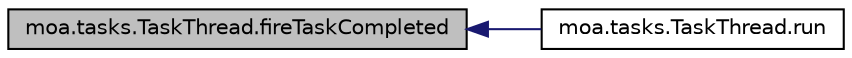 digraph G
{
  edge [fontname="Helvetica",fontsize="10",labelfontname="Helvetica",labelfontsize="10"];
  node [fontname="Helvetica",fontsize="10",shape=record];
  rankdir=LR;
  Node1 [label="moa.tasks.TaskThread.fireTaskCompleted",height=0.2,width=0.4,color="black", fillcolor="grey75", style="filled" fontcolor="black"];
  Node1 -> Node2 [dir=back,color="midnightblue",fontsize="10",style="solid",fontname="Helvetica"];
  Node2 [label="moa.tasks.TaskThread.run",height=0.2,width=0.4,color="black", fillcolor="white", style="filled",URL="$classmoa_1_1tasks_1_1TaskThread.html#a23e998b9708a263b606ba72f1f23d2a0"];
}
